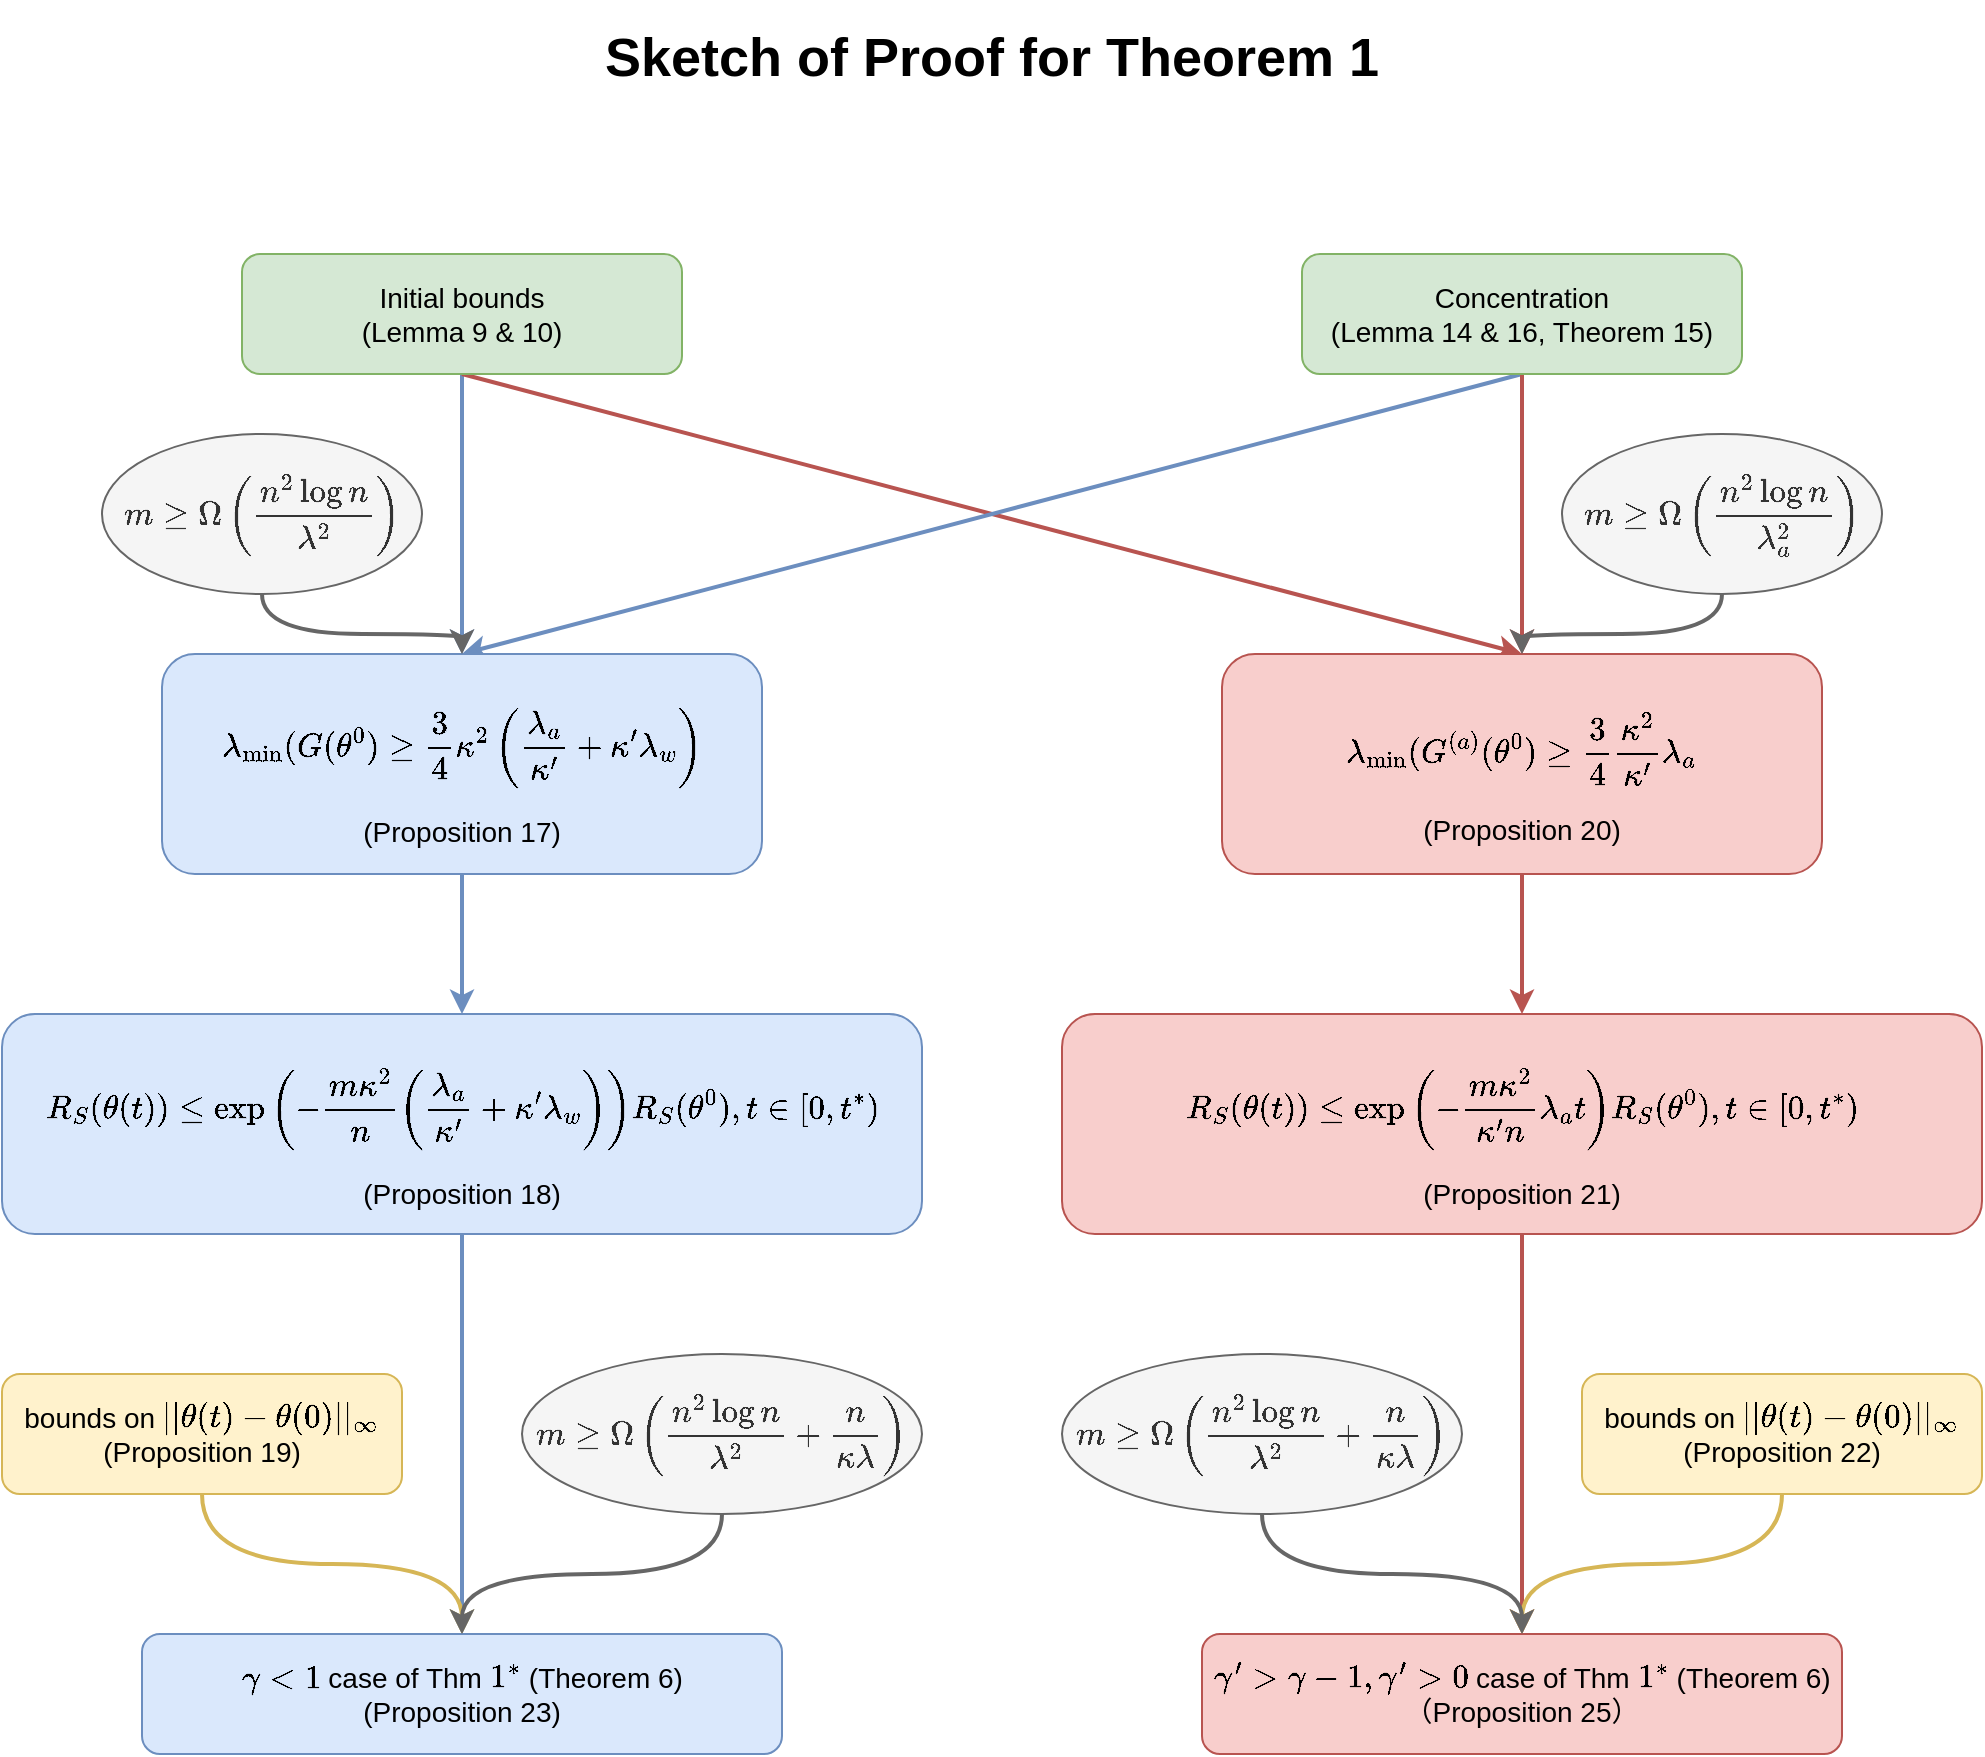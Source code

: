<mxfile version="13.7.8" type="github" pages="2">
  <diagram id="C5RBs43oDa-KdzZeNtuy" name="Page-1">
    <mxGraphModel dx="1042" dy="699" grid="1" gridSize="10" guides="1" tooltips="1" connect="1" arrows="1" fold="1" page="1" pageScale="1" pageWidth="1169" pageHeight="1654" math="1" shadow="0">
      <root>
        <mxCell id="WIyWlLk6GJQsqaUBKTNV-0" />
        <mxCell id="WIyWlLk6GJQsqaUBKTNV-1" parent="WIyWlLk6GJQsqaUBKTNV-0" />
        <mxCell id="Ev1wTJMXK1I8TJt93S75-26" value="&lt;b&gt;&lt;font&gt;&lt;span style=&quot;font-size: 27px&quot;&gt;Sketch of Proof for&amp;nbsp;Theorem 1&lt;/span&gt;&lt;/font&gt;&lt;/b&gt;" style="text;html=1;strokeColor=none;fillColor=none;align=center;verticalAlign=middle;whiteSpace=wrap;rounded=0;" parent="WIyWlLk6GJQsqaUBKTNV-1" vertex="1">
          <mxGeometry x="381" y="360" width="408" height="57" as="geometry" />
        </mxCell>
        <mxCell id="Ev1wTJMXK1I8TJt93S75-33" style="rounded=0;orthogonalLoop=1;jettySize=auto;html=1;exitX=0.5;exitY=1;exitDx=0;exitDy=0;entryX=0.5;entryY=0;entryDx=0;entryDy=0;strokeWidth=2;fillColor=#dae8fc;strokeColor=#6c8ebf;" parent="WIyWlLk6GJQsqaUBKTNV-1" source="Ev1wTJMXK1I8TJt93S75-27" target="Ev1wTJMXK1I8TJt93S75-30" edge="1">
          <mxGeometry relative="1" as="geometry" />
        </mxCell>
        <mxCell id="Ev1wTJMXK1I8TJt93S75-34" style="rounded=0;orthogonalLoop=1;jettySize=auto;html=1;exitX=0.5;exitY=1;exitDx=0;exitDy=0;entryX=0.5;entryY=0;entryDx=0;entryDy=0;strokeWidth=2;fillColor=#f8cecc;strokeColor=#b85450;" parent="WIyWlLk6GJQsqaUBKTNV-1" source="Ev1wTJMXK1I8TJt93S75-27" target="Ev1wTJMXK1I8TJt93S75-31" edge="1">
          <mxGeometry relative="1" as="geometry" />
        </mxCell>
        <mxCell id="Ev1wTJMXK1I8TJt93S75-27" value="&lt;font style=&quot;font-size: 14px&quot;&gt;Initial bounds&lt;br&gt;(Lemma 9 &amp;amp; 10)&lt;br&gt;&lt;/font&gt;" style="rounded=1;whiteSpace=wrap;html=1;fillColor=#d5e8d4;strokeColor=#82b366;" parent="WIyWlLk6GJQsqaUBKTNV-1" vertex="1">
          <mxGeometry x="210" y="487" width="220" height="60" as="geometry" />
        </mxCell>
        <mxCell id="Ev1wTJMXK1I8TJt93S75-35" style="edgeStyle=none;rounded=0;orthogonalLoop=1;jettySize=auto;html=1;exitX=0.5;exitY=1;exitDx=0;exitDy=0;entryX=0.5;entryY=0;entryDx=0;entryDy=0;strokeWidth=2;fillColor=#dae8fc;strokeColor=#6c8ebf;" parent="WIyWlLk6GJQsqaUBKTNV-1" source="Ev1wTJMXK1I8TJt93S75-28" target="Ev1wTJMXK1I8TJt93S75-30" edge="1">
          <mxGeometry relative="1" as="geometry" />
        </mxCell>
        <mxCell id="Ev1wTJMXK1I8TJt93S75-36" style="edgeStyle=none;rounded=0;orthogonalLoop=1;jettySize=auto;html=1;exitX=0.5;exitY=1;exitDx=0;exitDy=0;entryX=0.5;entryY=0;entryDx=0;entryDy=0;fillColor=#f8cecc;strokeColor=#b85450;strokeWidth=2;" parent="WIyWlLk6GJQsqaUBKTNV-1" source="Ev1wTJMXK1I8TJt93S75-28" target="Ev1wTJMXK1I8TJt93S75-31" edge="1">
          <mxGeometry relative="1" as="geometry" />
        </mxCell>
        <mxCell id="Ev1wTJMXK1I8TJt93S75-28" value="&lt;span style=&quot;font-size: 14px&quot;&gt;Concentration&lt;br&gt;(Lemma 14 &amp;amp; 16, Theorem 15)&lt;br&gt;&lt;/span&gt;" style="rounded=1;whiteSpace=wrap;html=1;fillColor=#d5e8d4;strokeColor=#82b366;" parent="WIyWlLk6GJQsqaUBKTNV-1" vertex="1">
          <mxGeometry x="740" y="487" width="220" height="60" as="geometry" />
        </mxCell>
        <mxCell id="Ev1wTJMXK1I8TJt93S75-43" style="edgeStyle=none;rounded=0;orthogonalLoop=1;jettySize=auto;html=1;exitX=0.5;exitY=1;exitDx=0;exitDy=0;entryX=0.5;entryY=0;entryDx=0;entryDy=0;strokeWidth=2;fillColor=#dae8fc;strokeColor=#6c8ebf;" parent="WIyWlLk6GJQsqaUBKTNV-1" source="Ev1wTJMXK1I8TJt93S75-30" target="Ev1wTJMXK1I8TJt93S75-37" edge="1">
          <mxGeometry relative="1" as="geometry" />
        </mxCell>
        <mxCell id="Ev1wTJMXK1I8TJt93S75-30" value="&lt;font style=&quot;font-size: 14px&quot;&gt;$$\lambda_{\text{min}}(G(\theta^0)\geq\frac{3}{4}\kappa^2\left(\frac{\lambda_a&lt;br&gt;}{\kappa&#39;}+\kappa&#39;\lambda_w\right)$$ (Proposition 17)&lt;br&gt;&lt;/font&gt;" style="rounded=1;whiteSpace=wrap;html=1;fillColor=#dae8fc;strokeColor=#6c8ebf;" parent="WIyWlLk6GJQsqaUBKTNV-1" vertex="1">
          <mxGeometry x="170" y="687" width="300" height="110" as="geometry" />
        </mxCell>
        <mxCell id="Ev1wTJMXK1I8TJt93S75-44" style="edgeStyle=none;rounded=0;orthogonalLoop=1;jettySize=auto;html=1;exitX=0.5;exitY=1;exitDx=0;exitDy=0;entryX=0.5;entryY=0;entryDx=0;entryDy=0;fillColor=#f8cecc;strokeColor=#b85450;strokeWidth=2;" parent="WIyWlLk6GJQsqaUBKTNV-1" source="Ev1wTJMXK1I8TJt93S75-31" target="Ev1wTJMXK1I8TJt93S75-38" edge="1">
          <mxGeometry relative="1" as="geometry" />
        </mxCell>
        <mxCell id="Ev1wTJMXK1I8TJt93S75-31" value="&lt;font style=&quot;font-size: 14px&quot;&gt;$$\lambda_{\text{min}}(G^{(a)}(\theta^0)\geq\frac{3}{4}\frac{\kappa^2}{\kappa&#39;}\lambda_a$$ (Proposition 20)&lt;br&gt;&lt;/font&gt;" style="rounded=1;whiteSpace=wrap;html=1;fillColor=#f8cecc;strokeColor=#b85450;" parent="WIyWlLk6GJQsqaUBKTNV-1" vertex="1">
          <mxGeometry x="700" y="687" width="300" height="110" as="geometry" />
        </mxCell>
        <mxCell id="Ev1wTJMXK1I8TJt93S75-45" style="edgeStyle=none;rounded=0;orthogonalLoop=1;jettySize=auto;html=1;exitX=0.5;exitY=1;exitDx=0;exitDy=0;strokeWidth=2;fillColor=#dae8fc;strokeColor=#6c8ebf;" parent="WIyWlLk6GJQsqaUBKTNV-1" source="Ev1wTJMXK1I8TJt93S75-37" target="Ev1wTJMXK1I8TJt93S75-41" edge="1">
          <mxGeometry relative="1" as="geometry" />
        </mxCell>
        <mxCell id="Ev1wTJMXK1I8TJt93S75-37" value="&lt;font style=&quot;font-size: 14px&quot;&gt;$$R_S(\theta(t))\leq\exp\left(-\frac{m\kappa^2}{n}\left(\frac{\lambda_a}{\kappa&#39;}+\kappa&#39;\lambda_w\right)\right)R_S(\theta^0), t\in[0,t^*)$$ (Proposition 18)&lt;br&gt;&lt;/font&gt;" style="rounded=1;whiteSpace=wrap;html=1;fillColor=#dae8fc;strokeColor=#6c8ebf;" parent="WIyWlLk6GJQsqaUBKTNV-1" vertex="1">
          <mxGeometry x="90" y="867" width="460" height="110" as="geometry" />
        </mxCell>
        <mxCell id="Ev1wTJMXK1I8TJt93S75-46" style="edgeStyle=none;rounded=0;orthogonalLoop=1;jettySize=auto;html=1;exitX=0.5;exitY=1;exitDx=0;exitDy=0;entryX=0.5;entryY=0;entryDx=0;entryDy=0;strokeWidth=2;fillColor=#f8cecc;strokeColor=#b85450;" parent="WIyWlLk6GJQsqaUBKTNV-1" source="Ev1wTJMXK1I8TJt93S75-38" target="Ev1wTJMXK1I8TJt93S75-42" edge="1">
          <mxGeometry relative="1" as="geometry" />
        </mxCell>
        <mxCell id="Ev1wTJMXK1I8TJt93S75-38" value="&lt;font style=&quot;font-size: 14px&quot;&gt;$$R_S(\theta(t))\leq\exp\left(-\frac{m\kappa^2}{\kappa&#39;n}\lambda_a t\right)R_S(\theta^0), t\in[0,t^*)$$ (Proposition 21)&lt;br&gt;&lt;/font&gt;" style="rounded=1;whiteSpace=wrap;html=1;fillColor=#f8cecc;strokeColor=#b85450;" parent="WIyWlLk6GJQsqaUBKTNV-1" vertex="1">
          <mxGeometry x="620" y="867" width="460" height="110" as="geometry" />
        </mxCell>
        <mxCell id="sjNzuwPjjV0Ks_rc3ZS_-5" style="rounded=0;orthogonalLoop=1;jettySize=auto;html=1;exitX=0.5;exitY=1;exitDx=0;exitDy=0;entryX=0.5;entryY=0;entryDx=0;entryDy=0;strokeWidth=2;fillColor=#fff2cc;strokeColor=#d6b656;edgeStyle=orthogonalEdgeStyle;curved=1;" parent="WIyWlLk6GJQsqaUBKTNV-1" source="Ev1wTJMXK1I8TJt93S75-39" target="Ev1wTJMXK1I8TJt93S75-41" edge="1">
          <mxGeometry relative="1" as="geometry" />
        </mxCell>
        <mxCell id="Ev1wTJMXK1I8TJt93S75-39" value="&lt;font style=&quot;font-size: 14px&quot;&gt;bounds on \(||\theta(t)-\theta(0)||_{\infty}\) (Proposition 19)&lt;br&gt;&lt;/font&gt;" style="rounded=1;whiteSpace=wrap;html=1;fillColor=#fff2cc;strokeColor=#d6b656;" parent="WIyWlLk6GJQsqaUBKTNV-1" vertex="1">
          <mxGeometry x="90" y="1047" width="200" height="60" as="geometry" />
        </mxCell>
        <mxCell id="sjNzuwPjjV0Ks_rc3ZS_-6" style="edgeStyle=orthogonalEdgeStyle;rounded=0;orthogonalLoop=1;jettySize=auto;html=1;exitX=0.5;exitY=1;exitDx=0;exitDy=0;entryX=0.5;entryY=0;entryDx=0;entryDy=0;fillColor=#fff2cc;strokeColor=#d6b656;strokeWidth=2;curved=1;" parent="WIyWlLk6GJQsqaUBKTNV-1" source="Ev1wTJMXK1I8TJt93S75-40" target="Ev1wTJMXK1I8TJt93S75-42" edge="1">
          <mxGeometry relative="1" as="geometry" />
        </mxCell>
        <mxCell id="Ev1wTJMXK1I8TJt93S75-40" value="&lt;font style=&quot;font-size: 14px&quot;&gt;bounds on \(||\theta(t)-\theta(0)||_{\infty}\) (Proposition 22)&lt;br&gt;&lt;/font&gt;" style="rounded=1;whiteSpace=wrap;html=1;fillColor=#fff2cc;strokeColor=#d6b656;" parent="WIyWlLk6GJQsqaUBKTNV-1" vertex="1">
          <mxGeometry x="880" y="1047" width="200" height="60" as="geometry" />
        </mxCell>
        <mxCell id="Ev1wTJMXK1I8TJt93S75-41" value="&lt;font style=&quot;font-size: 14px&quot;&gt;\(\gamma&amp;lt;1\) case of Thm \(1^*\) (Theorem 6)&lt;br&gt;(Proposition 23)&lt;br&gt;&lt;/font&gt;" style="rounded=1;whiteSpace=wrap;html=1;fillColor=#dae8fc;strokeColor=#6c8ebf;" parent="WIyWlLk6GJQsqaUBKTNV-1" vertex="1">
          <mxGeometry x="160" y="1177" width="320" height="60" as="geometry" />
        </mxCell>
        <mxCell id="Ev1wTJMXK1I8TJt93S75-42" value="&lt;font style=&quot;font-size: 14px&quot;&gt;\(\gamma&#39;&amp;gt;\gamma-1,\gamma&#39;&amp;gt;0\) case of Thm \(1^*\) (Theorem 6)&lt;br&gt;（Proposition 25）&lt;br&gt;&lt;/font&gt;" style="rounded=1;whiteSpace=wrap;html=1;fillColor=#f8cecc;strokeColor=#b85450;" parent="WIyWlLk6GJQsqaUBKTNV-1" vertex="1">
          <mxGeometry x="690" y="1177" width="320" height="60" as="geometry" />
        </mxCell>
        <mxCell id="sjNzuwPjjV0Ks_rc3ZS_-9" style="edgeStyle=orthogonalEdgeStyle;rounded=0;orthogonalLoop=1;jettySize=auto;html=1;exitX=0.5;exitY=1;exitDx=0;exitDy=0;entryX=0.5;entryY=0;entryDx=0;entryDy=0;strokeWidth=2;fillColor=#f5f5f5;strokeColor=#666666;curved=1;" parent="WIyWlLk6GJQsqaUBKTNV-1" source="sjNzuwPjjV0Ks_rc3ZS_-0" target="Ev1wTJMXK1I8TJt93S75-30" edge="1">
          <mxGeometry relative="1" as="geometry" />
        </mxCell>
        <mxCell id="sjNzuwPjjV0Ks_rc3ZS_-0" value="&lt;font style=&quot;font-size: 14px&quot;&gt;$$m\geq \Omega\left(\frac{n^2\log n}{\lambda^2}\right)$$&lt;/font&gt;" style="ellipse;whiteSpace=wrap;html=1;fillColor=#f5f5f5;strokeColor=#666666;fontColor=#333333;" parent="WIyWlLk6GJQsqaUBKTNV-1" vertex="1">
          <mxGeometry x="140" y="577" width="160" height="80" as="geometry" />
        </mxCell>
        <mxCell id="sjNzuwPjjV0Ks_rc3ZS_-10" style="edgeStyle=orthogonalEdgeStyle;curved=1;rounded=0;orthogonalLoop=1;jettySize=auto;html=1;exitX=0.5;exitY=1;exitDx=0;exitDy=0;entryX=0.5;entryY=0;entryDx=0;entryDy=0;strokeWidth=2;fillColor=#f5f5f5;strokeColor=#666666;" parent="WIyWlLk6GJQsqaUBKTNV-1" source="sjNzuwPjjV0Ks_rc3ZS_-1" target="Ev1wTJMXK1I8TJt93S75-31" edge="1">
          <mxGeometry relative="1" as="geometry" />
        </mxCell>
        <mxCell id="sjNzuwPjjV0Ks_rc3ZS_-1" value="&lt;font style=&quot;font-size: 14px&quot;&gt;$$m\geq \Omega\left(\frac{n^2\log n}{\lambda_a^2}\right)$$&lt;/font&gt;" style="ellipse;whiteSpace=wrap;html=1;fillColor=#f5f5f5;strokeColor=#666666;fontColor=#333333;" parent="WIyWlLk6GJQsqaUBKTNV-1" vertex="1">
          <mxGeometry x="870" y="577" width="160" height="80" as="geometry" />
        </mxCell>
        <mxCell id="sjNzuwPjjV0Ks_rc3ZS_-8" style="edgeStyle=orthogonalEdgeStyle;rounded=0;orthogonalLoop=1;jettySize=auto;html=1;exitX=0.5;exitY=1;exitDx=0;exitDy=0;entryX=0.5;entryY=0;entryDx=0;entryDy=0;strokeWidth=2;curved=1;fillColor=#f5f5f5;strokeColor=#666666;" parent="WIyWlLk6GJQsqaUBKTNV-1" source="sjNzuwPjjV0Ks_rc3ZS_-2" target="Ev1wTJMXK1I8TJt93S75-41" edge="1">
          <mxGeometry relative="1" as="geometry" />
        </mxCell>
        <mxCell id="sjNzuwPjjV0Ks_rc3ZS_-2" value="&lt;font style=&quot;font-size: 14px&quot;&gt;$$m\geq \Omega\left(\frac{n^2\log n}{\lambda^2}+\frac{n}{\kappa\lambda}\right)$$&lt;/font&gt;" style="ellipse;whiteSpace=wrap;html=1;fillColor=#f5f5f5;strokeColor=#666666;fontColor=#333333;" parent="WIyWlLk6GJQsqaUBKTNV-1" vertex="1">
          <mxGeometry x="350" y="1037" width="200" height="80" as="geometry" />
        </mxCell>
        <mxCell id="sjNzuwPjjV0Ks_rc3ZS_-11" style="edgeStyle=orthogonalEdgeStyle;curved=1;rounded=0;orthogonalLoop=1;jettySize=auto;html=1;exitX=0.5;exitY=1;exitDx=0;exitDy=0;entryX=0.5;entryY=0;entryDx=0;entryDy=0;strokeWidth=2;fillColor=#f5f5f5;strokeColor=#666666;" parent="WIyWlLk6GJQsqaUBKTNV-1" source="sjNzuwPjjV0Ks_rc3ZS_-4" target="Ev1wTJMXK1I8TJt93S75-42" edge="1">
          <mxGeometry relative="1" as="geometry" />
        </mxCell>
        <mxCell id="sjNzuwPjjV0Ks_rc3ZS_-4" value="&lt;font style=&quot;font-size: 14px&quot;&gt;$$m\geq \Omega\left(\frac{n^2\log n}{\lambda^2}+\frac{n}{\kappa\lambda}\right)$$&lt;/font&gt;" style="ellipse;whiteSpace=wrap;html=1;fillColor=#f5f5f5;strokeColor=#666666;fontColor=#333333;" parent="WIyWlLk6GJQsqaUBKTNV-1" vertex="1">
          <mxGeometry x="620" y="1037" width="200" height="80" as="geometry" />
        </mxCell>
      </root>
    </mxGraphModel>
  </diagram>
  <diagram id="3tI0Nz8krrBW1EzT80GF" name="Page-2">
    <mxGraphModel dx="1042" dy="683" grid="1" gridSize="10" guides="1" tooltips="1" connect="1" arrows="1" fold="1" page="1" pageScale="1" pageWidth="850" pageHeight="1100" math="1" shadow="0">
      <root>
        <mxCell id="nkIKpvpyr3Hjskyua7sh-0" />
        <mxCell id="nkIKpvpyr3Hjskyua7sh-1" parent="nkIKpvpyr3Hjskyua7sh-0" />
        <mxCell id="-6uuCYfzElC6lJg0_LDN-2" style="rounded=0;orthogonalLoop=1;jettySize=auto;html=1;exitX=0.5;exitY=1;exitDx=0;exitDy=0;entryX=0.5;entryY=0;entryDx=0;entryDy=0;strokeWidth=2;fillColor=#f5f5f5;strokeColor=#666666;" edge="1" parent="nkIKpvpyr3Hjskyua7sh-1" source="-6uuCYfzElC6lJg0_LDN-0" target="-6uuCYfzElC6lJg0_LDN-1">
          <mxGeometry relative="1" as="geometry" />
        </mxCell>
        <mxCell id="-6uuCYfzElC6lJg0_LDN-0" value="&lt;font style=&quot;font-size: 14px&quot;&gt;$$|a_k(t)|\leq\frac{1}{\kappa&#39;}||w_k(t)||_2+|a_k^0|$$&amp;nbsp;&lt;br&gt;(Proposition 27)&lt;br&gt;&lt;/font&gt;" style="rounded=1;whiteSpace=wrap;html=1;fillColor=#e1d5e7;strokeColor=#9673a6;" vertex="1" parent="nkIKpvpyr3Hjskyua7sh-1">
          <mxGeometry x="174" y="335" width="375" height="120" as="geometry" />
        </mxCell>
        <mxCell id="-6uuCYfzElC6lJg0_LDN-1" value="&lt;font style=&quot;font-size: 14px&quot;&gt;Theorem 2* (Theorem 8)&lt;br&gt;&lt;/font&gt;" style="rounded=1;whiteSpace=wrap;html=1;fillColor=#e1d5e7;strokeColor=#9673a6;" vertex="1" parent="nkIKpvpyr3Hjskyua7sh-1">
          <mxGeometry x="213" y="665" width="293" height="100" as="geometry" />
        </mxCell>
        <mxCell id="-6uuCYfzElC6lJg0_LDN-4" style="edgeStyle=orthogonalEdgeStyle;curved=1;rounded=0;orthogonalLoop=1;jettySize=auto;html=1;exitX=0.5;exitY=1;exitDx=0;exitDy=0;entryX=0.5;entryY=0;entryDx=0;entryDy=0;strokeWidth=2;fillColor=#f5f5f5;strokeColor=#666666;" edge="1" parent="nkIKpvpyr3Hjskyua7sh-1" source="-6uuCYfzElC6lJg0_LDN-3" target="-6uuCYfzElC6lJg0_LDN-1">
          <mxGeometry relative="1" as="geometry" />
        </mxCell>
        <mxCell id="-6uuCYfzElC6lJg0_LDN-3" value="&lt;font style=&quot;font-size: 14px&quot;&gt;\(\gamma&amp;gt;1\) and \(\gamma&#39;&amp;lt;\gamma-1\)&lt;br&gt;&lt;/font&gt;" style="rounded=1;whiteSpace=wrap;html=1;fillColor=#f5f5f5;strokeColor=#666666;fontColor=#333333;" vertex="1" parent="nkIKpvpyr3Hjskyua7sh-1">
          <mxGeometry x="454" y="535" width="223" height="60" as="geometry" />
        </mxCell>
      </root>
    </mxGraphModel>
  </diagram>
</mxfile>
